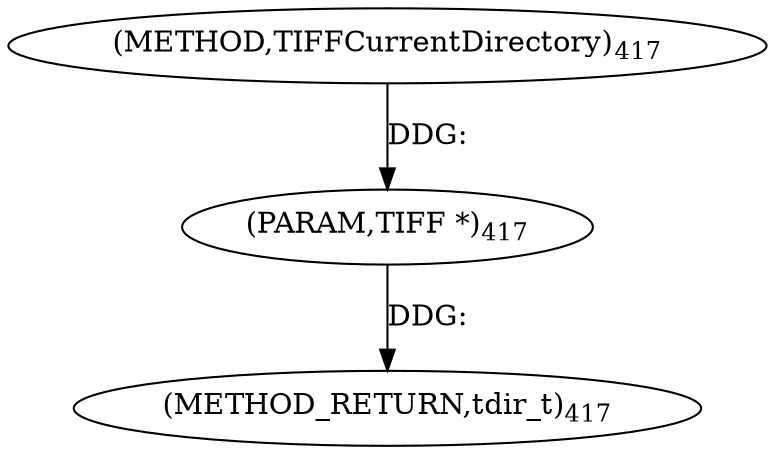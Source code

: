 digraph "TIFFCurrentDirectory" {  
"8731" [label = <(METHOD,TIFFCurrentDirectory)<SUB>417</SUB>> ]
"8733" [label = <(METHOD_RETURN,tdir_t)<SUB>417</SUB>> ]
"8732" [label = <(PARAM,TIFF *)<SUB>417</SUB>> ]
  "8732" -> "8733"  [ label = "DDG: "] 
  "8731" -> "8732"  [ label = "DDG: "] 
}
